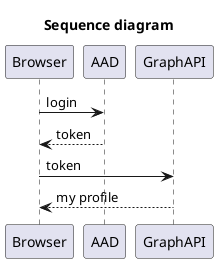 @startuml
title Sequence diagram
Browser -> AAD : login
AAD --> Browser : token
Browser -> GraphAPI : token
GraphAPI --> Browser : my profile
@enduml

